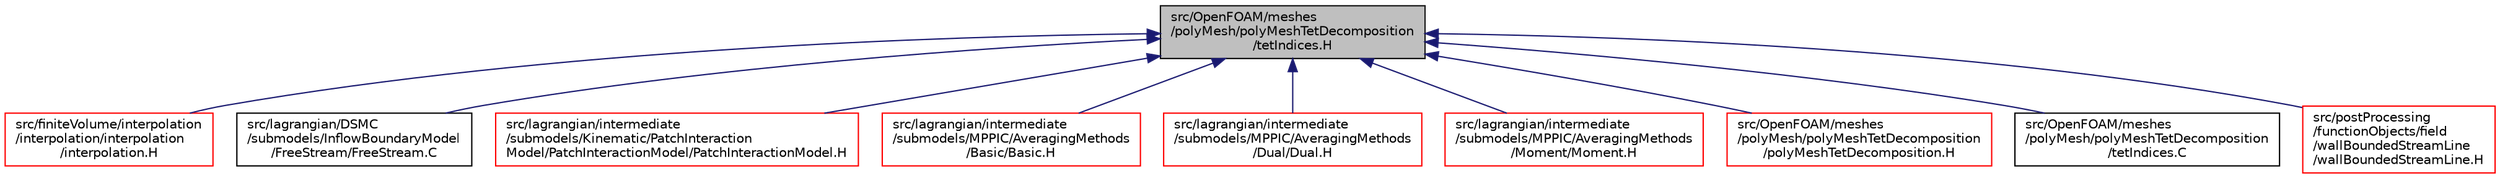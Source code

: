 digraph "src/OpenFOAM/meshes/polyMesh/polyMeshTetDecomposition/tetIndices.H"
{
  bgcolor="transparent";
  edge [fontname="Helvetica",fontsize="10",labelfontname="Helvetica",labelfontsize="10"];
  node [fontname="Helvetica",fontsize="10",shape=record];
  Node1 [label="src/OpenFOAM/meshes\l/polyMesh/polyMeshTetDecomposition\l/tetIndices.H",height=0.2,width=0.4,color="black", fillcolor="grey75", style="filled", fontcolor="black"];
  Node1 -> Node2 [dir="back",color="midnightblue",fontsize="10",style="solid",fontname="Helvetica"];
  Node2 [label="src/finiteVolume/interpolation\l/interpolation/interpolation\l/interpolation.H",height=0.2,width=0.4,color="red",URL="$a06115.html"];
  Node1 -> Node3 [dir="back",color="midnightblue",fontsize="10",style="solid",fontname="Helvetica"];
  Node3 [label="src/lagrangian/DSMC\l/submodels/InflowBoundaryModel\l/FreeStream/FreeStream.C",height=0.2,width=0.4,color="black",URL="$a06588.html"];
  Node1 -> Node4 [dir="back",color="midnightblue",fontsize="10",style="solid",fontname="Helvetica"];
  Node4 [label="src/lagrangian/intermediate\l/submodels/Kinematic/PatchInteraction\lModel/PatchInteractionModel/PatchInteractionModel.H",height=0.2,width=0.4,color="red",URL="$a06887.html"];
  Node1 -> Node5 [dir="back",color="midnightblue",fontsize="10",style="solid",fontname="Helvetica"];
  Node5 [label="src/lagrangian/intermediate\l/submodels/MPPIC/AveragingMethods\l/Basic/Basic.H",height=0.2,width=0.4,color="red",URL="$a06908.html"];
  Node1 -> Node6 [dir="back",color="midnightblue",fontsize="10",style="solid",fontname="Helvetica"];
  Node6 [label="src/lagrangian/intermediate\l/submodels/MPPIC/AveragingMethods\l/Dual/Dual.H",height=0.2,width=0.4,color="red",URL="$a06910.html"];
  Node1 -> Node7 [dir="back",color="midnightblue",fontsize="10",style="solid",fontname="Helvetica"];
  Node7 [label="src/lagrangian/intermediate\l/submodels/MPPIC/AveragingMethods\l/Moment/Moment.H",height=0.2,width=0.4,color="red",URL="$a06913.html"];
  Node1 -> Node8 [dir="back",color="midnightblue",fontsize="10",style="solid",fontname="Helvetica"];
  Node8 [label="src/OpenFOAM/meshes\l/polyMesh/polyMeshTetDecomposition\l/polyMeshTetDecomposition.H",height=0.2,width=0.4,color="red",URL="$a08811.html"];
  Node1 -> Node9 [dir="back",color="midnightblue",fontsize="10",style="solid",fontname="Helvetica"];
  Node9 [label="src/OpenFOAM/meshes\l/polyMesh/polyMeshTetDecomposition\l/tetIndices.C",height=0.2,width=0.4,color="black",URL="$a08812.html"];
  Node1 -> Node10 [dir="back",color="midnightblue",fontsize="10",style="solid",fontname="Helvetica"];
  Node10 [label="src/postProcessing\l/functionObjects/field\l/wallBoundedStreamLine\l/wallBoundedStreamLine.H",height=0.2,width=0.4,color="red",URL="$a09455.html"];
}
